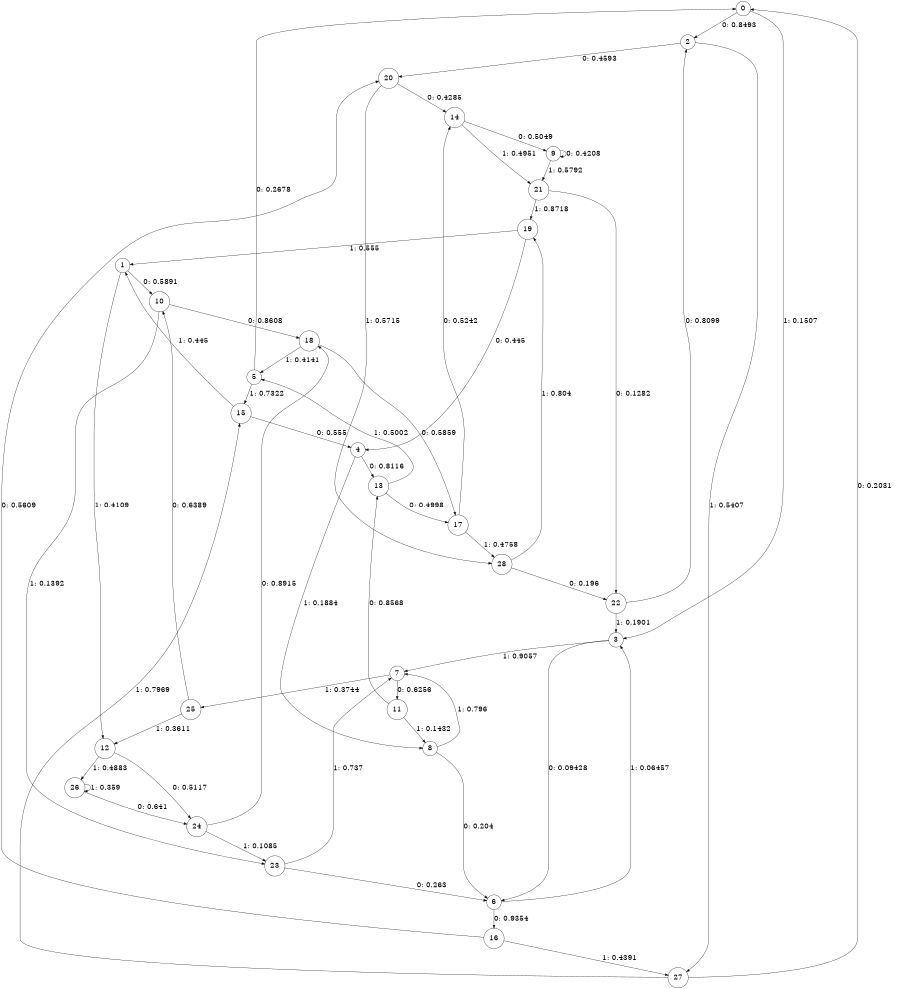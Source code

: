 digraph "ch5concat_phase3_L5" {
size = "6,8.5";
ratio = "fill";
node [shape = circle];
node [fontsize = 24];
edge [fontsize = 24];
0 -> 2 [label = "0: 0.8493   "];
0 -> 3 [label = "1: 0.1507   "];
1 -> 10 [label = "0: 0.5891   "];
1 -> 12 [label = "1: 0.4109   "];
2 -> 20 [label = "0: 0.4593   "];
2 -> 27 [label = "1: 0.5407   "];
3 -> 6 [label = "0: 0.09428  "];
3 -> 7 [label = "1: 0.9057   "];
4 -> 13 [label = "0: 0.8116   "];
4 -> 8 [label = "1: 0.1884   "];
5 -> 0 [label = "0: 0.2678   "];
5 -> 15 [label = "1: 0.7322   "];
6 -> 16 [label = "0: 0.9354   "];
6 -> 3 [label = "1: 0.06457  "];
7 -> 11 [label = "0: 0.6256   "];
7 -> 25 [label = "1: 0.3744   "];
8 -> 6 [label = "0: 0.204    "];
8 -> 7 [label = "1: 0.796    "];
9 -> 9 [label = "0: 0.4208   "];
9 -> 21 [label = "1: 0.5792   "];
10 -> 18 [label = "0: 0.8608   "];
10 -> 23 [label = "1: 0.1392   "];
11 -> 13 [label = "0: 0.8568   "];
11 -> 8 [label = "1: 0.1432   "];
12 -> 24 [label = "0: 0.5117   "];
12 -> 26 [label = "1: 0.4883   "];
13 -> 17 [label = "0: 0.4998   "];
13 -> 5 [label = "1: 0.5002   "];
14 -> 9 [label = "0: 0.5049   "];
14 -> 21 [label = "1: 0.4951   "];
15 -> 4 [label = "0: 0.555    "];
15 -> 1 [label = "1: 0.445    "];
16 -> 20 [label = "0: 0.5609   "];
16 -> 27 [label = "1: 0.4391   "];
17 -> 14 [label = "0: 0.5242   "];
17 -> 28 [label = "1: 0.4758   "];
18 -> 17 [label = "0: 0.5859   "];
18 -> 5 [label = "1: 0.4141   "];
19 -> 4 [label = "0: 0.445    "];
19 -> 1 [label = "1: 0.555    "];
20 -> 14 [label = "0: 0.4285   "];
20 -> 28 [label = "1: 0.5715   "];
21 -> 22 [label = "0: 0.1282   "];
21 -> 19 [label = "1: 0.8718   "];
22 -> 2 [label = "0: 0.8099   "];
22 -> 3 [label = "1: 0.1901   "];
23 -> 6 [label = "0: 0.263    "];
23 -> 7 [label = "1: 0.737    "];
24 -> 18 [label = "0: 0.8915   "];
24 -> 23 [label = "1: 0.1085   "];
25 -> 10 [label = "0: 0.6389   "];
25 -> 12 [label = "1: 0.3611   "];
26 -> 24 [label = "0: 0.641    "];
26 -> 26 [label = "1: 0.359    "];
27 -> 0 [label = "0: 0.2031   "];
27 -> 15 [label = "1: 0.7969   "];
28 -> 22 [label = "0: 0.196    "];
28 -> 19 [label = "1: 0.804    "];
}